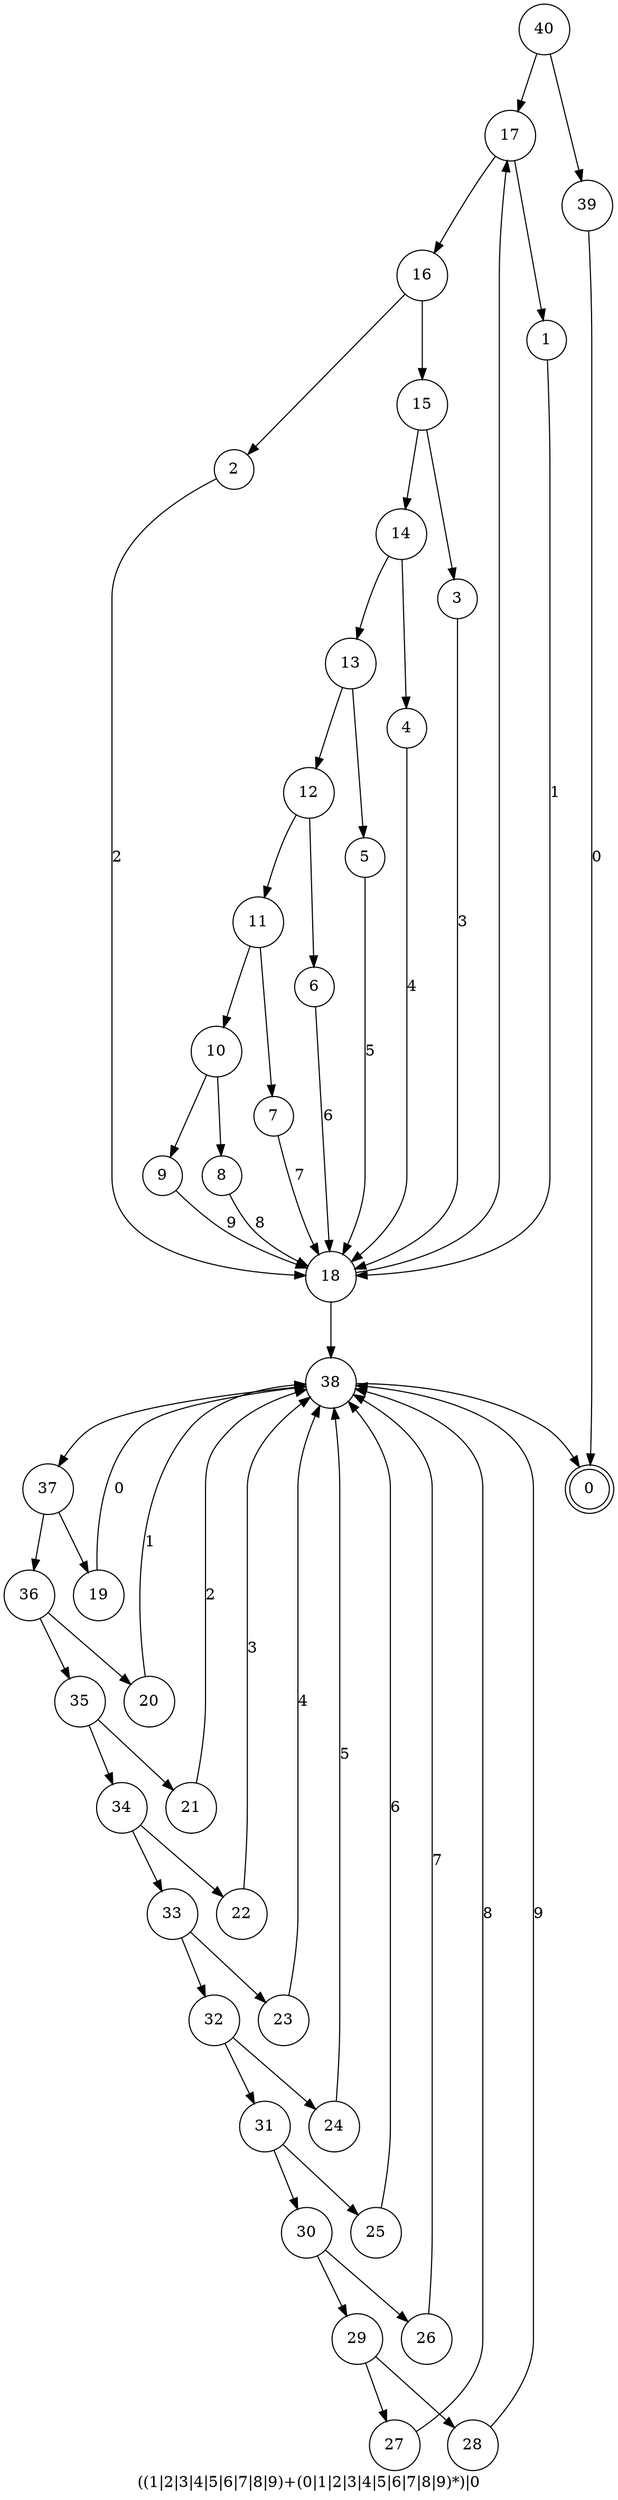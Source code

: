 digraph G {
	label="((1|2|3|4|5|6|7|8|9)+(0|1|2|3|4|5|6|7|8|9)*)|0"
	40[shape=circle]
	40->17[label=" "]
	40->39[label=" "]
	17[shape=circle]
	17->1[label=" "]
	17->16[label=" "]
	39[shape=circle]
	39->0[label="0"]
	1[shape=circle]
	1->18[label="1"]
	16[shape=circle]
	16->2[label=" "]
	16->15[label=" "]
	0[shape=circle]
	18[shape=circle]
	18->17[label=" "]
	18->38[label=" "]
	2[shape=circle]
	2->18[label="2"]
	15[shape=circle]
	15->3[label=" "]
	15->14[label=" "]
	38[shape=circle]
	38->37[label=" "]
	38->0[label=" "]
	3[shape=circle]
	3->18[label="3"]
	14[shape=circle]
	14->4[label=" "]
	14->13[label=" "]
	37[shape=circle]
	37->19[label=" "]
	37->36[label=" "]
	4[shape=circle]
	4->18[label="4"]
	13[shape=circle]
	13->5[label=" "]
	13->12[label=" "]
	19[shape=circle]
	19->38[label="0"]
	36[shape=circle]
	36->20[label=" "]
	36->35[label=" "]
	5[shape=circle]
	5->18[label="5"]
	12[shape=circle]
	12->6[label=" "]
	12->11[label=" "]
	20[shape=circle]
	20->38[label="1"]
	35[shape=circle]
	35->21[label=" "]
	35->34[label=" "]
	6[shape=circle]
	6->18[label="6"]
	11[shape=circle]
	11->7[label=" "]
	11->10[label=" "]
	21[shape=circle]
	21->38[label="2"]
	34[shape=circle]
	34->22[label=" "]
	34->33[label=" "]
	7[shape=circle]
	7->18[label="7"]
	10[shape=circle]
	10->8[label=" "]
	10->9[label=" "]
	22[shape=circle]
	22->38[label="3"]
	33[shape=circle]
	33->23[label=" "]
	33->32[label=" "]
	8[shape=circle]
	8->18[label="8"]
	9[shape=circle]
	9->18[label="9"]
	23[shape=circle]
	23->38[label="4"]
	32[shape=circle]
	32->24[label=" "]
	32->31[label=" "]
	24[shape=circle]
	24->38[label="5"]
	31[shape=circle]
	31->25[label=" "]
	31->30[label=" "]
	25[shape=circle]
	25->38[label="6"]
	30[shape=circle]
	30->26[label=" "]
	30->29[label=" "]
	26[shape=circle]
	26->38[label="7"]
	29[shape=circle]
	29->27[label=" "]
	29->28[label=" "]
	27[shape=circle]
	27->38[label="8"]
	28[shape=circle]
	28->38[label="9"]
	0[shape=doublecircle]
}
